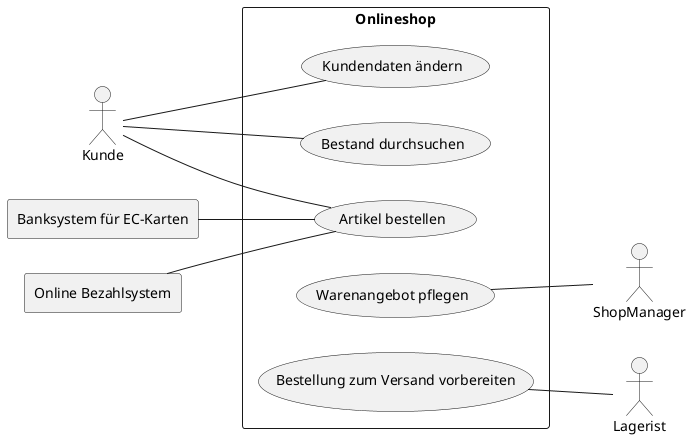 @startuml
left to right direction
skinparam packageStyle rectangle
actor Kunde
actor ShopManager
actor Lagerist
rectangle Onlineshop {
  (Artikel bestellen) as useCase1
   (Bestand durchsuchen) as useCase2
  Kunde -- useCase2
  Kunde -- (Kundendaten ändern)
  Kunde -- useCase1
  (Warenangebot pflegen) -- ShopManager
  (Bestellung zum Versand vorbereiten) -- Lagerist
}

rectangle "Banksystem für EC-Karten" as System2
System2 -- useCase1
rectangle "Online Bezahlsystem" as System3
System3 -- useCase1
@enduml
